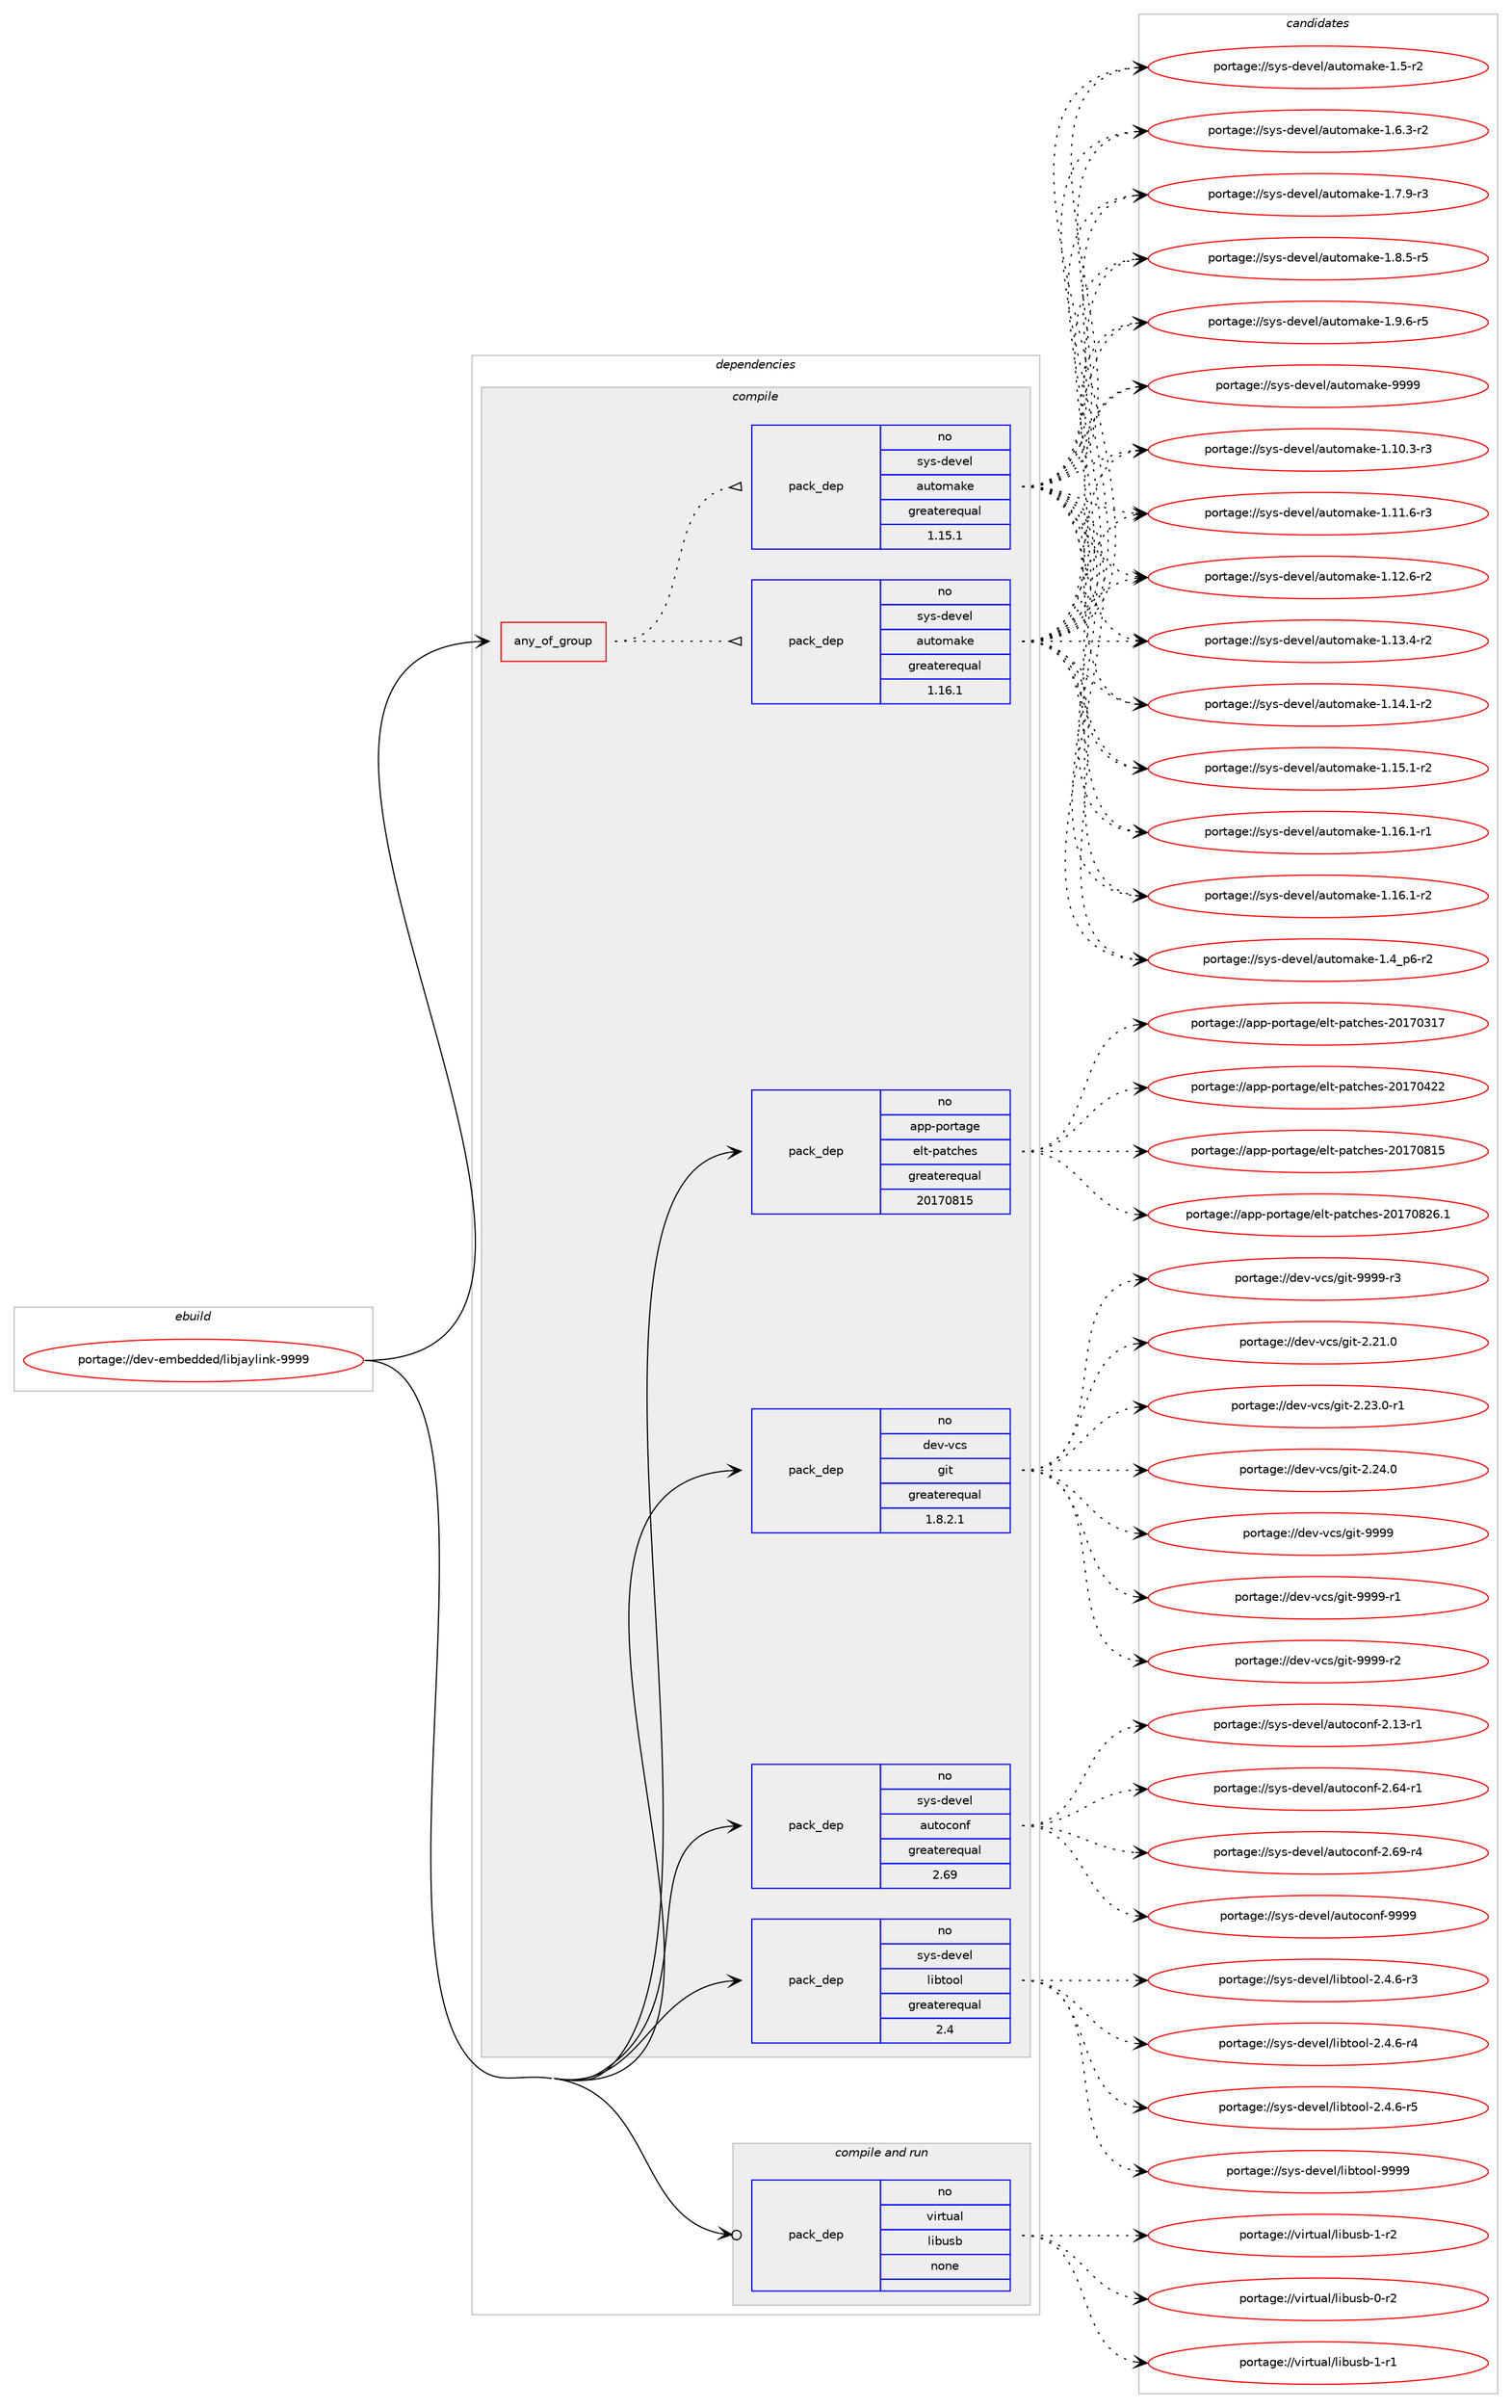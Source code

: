 digraph prolog {

# *************
# Graph options
# *************

newrank=true;
concentrate=true;
compound=true;
graph [rankdir=LR,fontname=Helvetica,fontsize=10,ranksep=1.5];#, ranksep=2.5, nodesep=0.2];
edge  [arrowhead=vee];
node  [fontname=Helvetica,fontsize=10];

# **********
# The ebuild
# **********

subgraph cluster_leftcol {
color=gray;
rank=same;
label=<<i>ebuild</i>>;
id [label="portage://dev-embedded/libjaylink-9999", color=red, width=4, href="../dev-embedded/libjaylink-9999.svg"];
}

# ****************
# The dependencies
# ****************

subgraph cluster_midcol {
color=gray;
label=<<i>dependencies</i>>;
subgraph cluster_compile {
fillcolor="#eeeeee";
style=filled;
label=<<i>compile</i>>;
subgraph any1260 {
dependency59555 [label=<<TABLE BORDER="0" CELLBORDER="1" CELLSPACING="0" CELLPADDING="4"><TR><TD CELLPADDING="10">any_of_group</TD></TR></TABLE>>, shape=none, color=red];subgraph pack44421 {
dependency59556 [label=<<TABLE BORDER="0" CELLBORDER="1" CELLSPACING="0" CELLPADDING="4" WIDTH="220"><TR><TD ROWSPAN="6" CELLPADDING="30">pack_dep</TD></TR><TR><TD WIDTH="110">no</TD></TR><TR><TD>sys-devel</TD></TR><TR><TD>automake</TD></TR><TR><TD>greaterequal</TD></TR><TR><TD>1.16.1</TD></TR></TABLE>>, shape=none, color=blue];
}
dependency59555:e -> dependency59556:w [weight=20,style="dotted",arrowhead="oinv"];
subgraph pack44422 {
dependency59557 [label=<<TABLE BORDER="0" CELLBORDER="1" CELLSPACING="0" CELLPADDING="4" WIDTH="220"><TR><TD ROWSPAN="6" CELLPADDING="30">pack_dep</TD></TR><TR><TD WIDTH="110">no</TD></TR><TR><TD>sys-devel</TD></TR><TR><TD>automake</TD></TR><TR><TD>greaterequal</TD></TR><TR><TD>1.15.1</TD></TR></TABLE>>, shape=none, color=blue];
}
dependency59555:e -> dependency59557:w [weight=20,style="dotted",arrowhead="oinv"];
}
id:e -> dependency59555:w [weight=20,style="solid",arrowhead="vee"];
subgraph pack44423 {
dependency59558 [label=<<TABLE BORDER="0" CELLBORDER="1" CELLSPACING="0" CELLPADDING="4" WIDTH="220"><TR><TD ROWSPAN="6" CELLPADDING="30">pack_dep</TD></TR><TR><TD WIDTH="110">no</TD></TR><TR><TD>app-portage</TD></TR><TR><TD>elt-patches</TD></TR><TR><TD>greaterequal</TD></TR><TR><TD>20170815</TD></TR></TABLE>>, shape=none, color=blue];
}
id:e -> dependency59558:w [weight=20,style="solid",arrowhead="vee"];
subgraph pack44424 {
dependency59559 [label=<<TABLE BORDER="0" CELLBORDER="1" CELLSPACING="0" CELLPADDING="4" WIDTH="220"><TR><TD ROWSPAN="6" CELLPADDING="30">pack_dep</TD></TR><TR><TD WIDTH="110">no</TD></TR><TR><TD>dev-vcs</TD></TR><TR><TD>git</TD></TR><TR><TD>greaterequal</TD></TR><TR><TD>1.8.2.1</TD></TR></TABLE>>, shape=none, color=blue];
}
id:e -> dependency59559:w [weight=20,style="solid",arrowhead="vee"];
subgraph pack44425 {
dependency59560 [label=<<TABLE BORDER="0" CELLBORDER="1" CELLSPACING="0" CELLPADDING="4" WIDTH="220"><TR><TD ROWSPAN="6" CELLPADDING="30">pack_dep</TD></TR><TR><TD WIDTH="110">no</TD></TR><TR><TD>sys-devel</TD></TR><TR><TD>autoconf</TD></TR><TR><TD>greaterequal</TD></TR><TR><TD>2.69</TD></TR></TABLE>>, shape=none, color=blue];
}
id:e -> dependency59560:w [weight=20,style="solid",arrowhead="vee"];
subgraph pack44426 {
dependency59561 [label=<<TABLE BORDER="0" CELLBORDER="1" CELLSPACING="0" CELLPADDING="4" WIDTH="220"><TR><TD ROWSPAN="6" CELLPADDING="30">pack_dep</TD></TR><TR><TD WIDTH="110">no</TD></TR><TR><TD>sys-devel</TD></TR><TR><TD>libtool</TD></TR><TR><TD>greaterequal</TD></TR><TR><TD>2.4</TD></TR></TABLE>>, shape=none, color=blue];
}
id:e -> dependency59561:w [weight=20,style="solid",arrowhead="vee"];
}
subgraph cluster_compileandrun {
fillcolor="#eeeeee";
style=filled;
label=<<i>compile and run</i>>;
subgraph pack44427 {
dependency59562 [label=<<TABLE BORDER="0" CELLBORDER="1" CELLSPACING="0" CELLPADDING="4" WIDTH="220"><TR><TD ROWSPAN="6" CELLPADDING="30">pack_dep</TD></TR><TR><TD WIDTH="110">no</TD></TR><TR><TD>virtual</TD></TR><TR><TD>libusb</TD></TR><TR><TD>none</TD></TR><TR><TD></TD></TR></TABLE>>, shape=none, color=blue];
}
id:e -> dependency59562:w [weight=20,style="solid",arrowhead="odotvee"];
}
subgraph cluster_run {
fillcolor="#eeeeee";
style=filled;
label=<<i>run</i>>;
}
}

# **************
# The candidates
# **************

subgraph cluster_choices {
rank=same;
color=gray;
label=<<i>candidates</i>>;

subgraph choice44421 {
color=black;
nodesep=1;
choiceportage11512111545100101118101108479711711611110997107101454946494846514511451 [label="portage://sys-devel/automake-1.10.3-r3", color=red, width=4,href="../sys-devel/automake-1.10.3-r3.svg"];
choiceportage11512111545100101118101108479711711611110997107101454946494946544511451 [label="portage://sys-devel/automake-1.11.6-r3", color=red, width=4,href="../sys-devel/automake-1.11.6-r3.svg"];
choiceportage11512111545100101118101108479711711611110997107101454946495046544511450 [label="portage://sys-devel/automake-1.12.6-r2", color=red, width=4,href="../sys-devel/automake-1.12.6-r2.svg"];
choiceportage11512111545100101118101108479711711611110997107101454946495146524511450 [label="portage://sys-devel/automake-1.13.4-r2", color=red, width=4,href="../sys-devel/automake-1.13.4-r2.svg"];
choiceportage11512111545100101118101108479711711611110997107101454946495246494511450 [label="portage://sys-devel/automake-1.14.1-r2", color=red, width=4,href="../sys-devel/automake-1.14.1-r2.svg"];
choiceportage11512111545100101118101108479711711611110997107101454946495346494511450 [label="portage://sys-devel/automake-1.15.1-r2", color=red, width=4,href="../sys-devel/automake-1.15.1-r2.svg"];
choiceportage11512111545100101118101108479711711611110997107101454946495446494511449 [label="portage://sys-devel/automake-1.16.1-r1", color=red, width=4,href="../sys-devel/automake-1.16.1-r1.svg"];
choiceportage11512111545100101118101108479711711611110997107101454946495446494511450 [label="portage://sys-devel/automake-1.16.1-r2", color=red, width=4,href="../sys-devel/automake-1.16.1-r2.svg"];
choiceportage115121115451001011181011084797117116111109971071014549465295112544511450 [label="portage://sys-devel/automake-1.4_p6-r2", color=red, width=4,href="../sys-devel/automake-1.4_p6-r2.svg"];
choiceportage11512111545100101118101108479711711611110997107101454946534511450 [label="portage://sys-devel/automake-1.5-r2", color=red, width=4,href="../sys-devel/automake-1.5-r2.svg"];
choiceportage115121115451001011181011084797117116111109971071014549465446514511450 [label="portage://sys-devel/automake-1.6.3-r2", color=red, width=4,href="../sys-devel/automake-1.6.3-r2.svg"];
choiceportage115121115451001011181011084797117116111109971071014549465546574511451 [label="portage://sys-devel/automake-1.7.9-r3", color=red, width=4,href="../sys-devel/automake-1.7.9-r3.svg"];
choiceportage115121115451001011181011084797117116111109971071014549465646534511453 [label="portage://sys-devel/automake-1.8.5-r5", color=red, width=4,href="../sys-devel/automake-1.8.5-r5.svg"];
choiceportage115121115451001011181011084797117116111109971071014549465746544511453 [label="portage://sys-devel/automake-1.9.6-r5", color=red, width=4,href="../sys-devel/automake-1.9.6-r5.svg"];
choiceportage115121115451001011181011084797117116111109971071014557575757 [label="portage://sys-devel/automake-9999", color=red, width=4,href="../sys-devel/automake-9999.svg"];
dependency59556:e -> choiceportage11512111545100101118101108479711711611110997107101454946494846514511451:w [style=dotted,weight="100"];
dependency59556:e -> choiceportage11512111545100101118101108479711711611110997107101454946494946544511451:w [style=dotted,weight="100"];
dependency59556:e -> choiceportage11512111545100101118101108479711711611110997107101454946495046544511450:w [style=dotted,weight="100"];
dependency59556:e -> choiceportage11512111545100101118101108479711711611110997107101454946495146524511450:w [style=dotted,weight="100"];
dependency59556:e -> choiceportage11512111545100101118101108479711711611110997107101454946495246494511450:w [style=dotted,weight="100"];
dependency59556:e -> choiceportage11512111545100101118101108479711711611110997107101454946495346494511450:w [style=dotted,weight="100"];
dependency59556:e -> choiceportage11512111545100101118101108479711711611110997107101454946495446494511449:w [style=dotted,weight="100"];
dependency59556:e -> choiceportage11512111545100101118101108479711711611110997107101454946495446494511450:w [style=dotted,weight="100"];
dependency59556:e -> choiceportage115121115451001011181011084797117116111109971071014549465295112544511450:w [style=dotted,weight="100"];
dependency59556:e -> choiceportage11512111545100101118101108479711711611110997107101454946534511450:w [style=dotted,weight="100"];
dependency59556:e -> choiceportage115121115451001011181011084797117116111109971071014549465446514511450:w [style=dotted,weight="100"];
dependency59556:e -> choiceportage115121115451001011181011084797117116111109971071014549465546574511451:w [style=dotted,weight="100"];
dependency59556:e -> choiceportage115121115451001011181011084797117116111109971071014549465646534511453:w [style=dotted,weight="100"];
dependency59556:e -> choiceportage115121115451001011181011084797117116111109971071014549465746544511453:w [style=dotted,weight="100"];
dependency59556:e -> choiceportage115121115451001011181011084797117116111109971071014557575757:w [style=dotted,weight="100"];
}
subgraph choice44422 {
color=black;
nodesep=1;
choiceportage11512111545100101118101108479711711611110997107101454946494846514511451 [label="portage://sys-devel/automake-1.10.3-r3", color=red, width=4,href="../sys-devel/automake-1.10.3-r3.svg"];
choiceportage11512111545100101118101108479711711611110997107101454946494946544511451 [label="portage://sys-devel/automake-1.11.6-r3", color=red, width=4,href="../sys-devel/automake-1.11.6-r3.svg"];
choiceportage11512111545100101118101108479711711611110997107101454946495046544511450 [label="portage://sys-devel/automake-1.12.6-r2", color=red, width=4,href="../sys-devel/automake-1.12.6-r2.svg"];
choiceportage11512111545100101118101108479711711611110997107101454946495146524511450 [label="portage://sys-devel/automake-1.13.4-r2", color=red, width=4,href="../sys-devel/automake-1.13.4-r2.svg"];
choiceportage11512111545100101118101108479711711611110997107101454946495246494511450 [label="portage://sys-devel/automake-1.14.1-r2", color=red, width=4,href="../sys-devel/automake-1.14.1-r2.svg"];
choiceportage11512111545100101118101108479711711611110997107101454946495346494511450 [label="portage://sys-devel/automake-1.15.1-r2", color=red, width=4,href="../sys-devel/automake-1.15.1-r2.svg"];
choiceportage11512111545100101118101108479711711611110997107101454946495446494511449 [label="portage://sys-devel/automake-1.16.1-r1", color=red, width=4,href="../sys-devel/automake-1.16.1-r1.svg"];
choiceportage11512111545100101118101108479711711611110997107101454946495446494511450 [label="portage://sys-devel/automake-1.16.1-r2", color=red, width=4,href="../sys-devel/automake-1.16.1-r2.svg"];
choiceportage115121115451001011181011084797117116111109971071014549465295112544511450 [label="portage://sys-devel/automake-1.4_p6-r2", color=red, width=4,href="../sys-devel/automake-1.4_p6-r2.svg"];
choiceportage11512111545100101118101108479711711611110997107101454946534511450 [label="portage://sys-devel/automake-1.5-r2", color=red, width=4,href="../sys-devel/automake-1.5-r2.svg"];
choiceportage115121115451001011181011084797117116111109971071014549465446514511450 [label="portage://sys-devel/automake-1.6.3-r2", color=red, width=4,href="../sys-devel/automake-1.6.3-r2.svg"];
choiceportage115121115451001011181011084797117116111109971071014549465546574511451 [label="portage://sys-devel/automake-1.7.9-r3", color=red, width=4,href="../sys-devel/automake-1.7.9-r3.svg"];
choiceportage115121115451001011181011084797117116111109971071014549465646534511453 [label="portage://sys-devel/automake-1.8.5-r5", color=red, width=4,href="../sys-devel/automake-1.8.5-r5.svg"];
choiceportage115121115451001011181011084797117116111109971071014549465746544511453 [label="portage://sys-devel/automake-1.9.6-r5", color=red, width=4,href="../sys-devel/automake-1.9.6-r5.svg"];
choiceportage115121115451001011181011084797117116111109971071014557575757 [label="portage://sys-devel/automake-9999", color=red, width=4,href="../sys-devel/automake-9999.svg"];
dependency59557:e -> choiceportage11512111545100101118101108479711711611110997107101454946494846514511451:w [style=dotted,weight="100"];
dependency59557:e -> choiceportage11512111545100101118101108479711711611110997107101454946494946544511451:w [style=dotted,weight="100"];
dependency59557:e -> choiceportage11512111545100101118101108479711711611110997107101454946495046544511450:w [style=dotted,weight="100"];
dependency59557:e -> choiceportage11512111545100101118101108479711711611110997107101454946495146524511450:w [style=dotted,weight="100"];
dependency59557:e -> choiceportage11512111545100101118101108479711711611110997107101454946495246494511450:w [style=dotted,weight="100"];
dependency59557:e -> choiceportage11512111545100101118101108479711711611110997107101454946495346494511450:w [style=dotted,weight="100"];
dependency59557:e -> choiceportage11512111545100101118101108479711711611110997107101454946495446494511449:w [style=dotted,weight="100"];
dependency59557:e -> choiceportage11512111545100101118101108479711711611110997107101454946495446494511450:w [style=dotted,weight="100"];
dependency59557:e -> choiceportage115121115451001011181011084797117116111109971071014549465295112544511450:w [style=dotted,weight="100"];
dependency59557:e -> choiceportage11512111545100101118101108479711711611110997107101454946534511450:w [style=dotted,weight="100"];
dependency59557:e -> choiceportage115121115451001011181011084797117116111109971071014549465446514511450:w [style=dotted,weight="100"];
dependency59557:e -> choiceportage115121115451001011181011084797117116111109971071014549465546574511451:w [style=dotted,weight="100"];
dependency59557:e -> choiceportage115121115451001011181011084797117116111109971071014549465646534511453:w [style=dotted,weight="100"];
dependency59557:e -> choiceportage115121115451001011181011084797117116111109971071014549465746544511453:w [style=dotted,weight="100"];
dependency59557:e -> choiceportage115121115451001011181011084797117116111109971071014557575757:w [style=dotted,weight="100"];
}
subgraph choice44423 {
color=black;
nodesep=1;
choiceportage97112112451121111141169710310147101108116451129711699104101115455048495548514955 [label="portage://app-portage/elt-patches-20170317", color=red, width=4,href="../app-portage/elt-patches-20170317.svg"];
choiceportage97112112451121111141169710310147101108116451129711699104101115455048495548525050 [label="portage://app-portage/elt-patches-20170422", color=red, width=4,href="../app-portage/elt-patches-20170422.svg"];
choiceportage97112112451121111141169710310147101108116451129711699104101115455048495548564953 [label="portage://app-portage/elt-patches-20170815", color=red, width=4,href="../app-portage/elt-patches-20170815.svg"];
choiceportage971121124511211111411697103101471011081164511297116991041011154550484955485650544649 [label="portage://app-portage/elt-patches-20170826.1", color=red, width=4,href="../app-portage/elt-patches-20170826.1.svg"];
dependency59558:e -> choiceportage97112112451121111141169710310147101108116451129711699104101115455048495548514955:w [style=dotted,weight="100"];
dependency59558:e -> choiceportage97112112451121111141169710310147101108116451129711699104101115455048495548525050:w [style=dotted,weight="100"];
dependency59558:e -> choiceportage97112112451121111141169710310147101108116451129711699104101115455048495548564953:w [style=dotted,weight="100"];
dependency59558:e -> choiceportage971121124511211111411697103101471011081164511297116991041011154550484955485650544649:w [style=dotted,weight="100"];
}
subgraph choice44424 {
color=black;
nodesep=1;
choiceportage10010111845118991154710310511645504650494648 [label="portage://dev-vcs/git-2.21.0", color=red, width=4,href="../dev-vcs/git-2.21.0.svg"];
choiceportage100101118451189911547103105116455046505146484511449 [label="portage://dev-vcs/git-2.23.0-r1", color=red, width=4,href="../dev-vcs/git-2.23.0-r1.svg"];
choiceportage10010111845118991154710310511645504650524648 [label="portage://dev-vcs/git-2.24.0", color=red, width=4,href="../dev-vcs/git-2.24.0.svg"];
choiceportage1001011184511899115471031051164557575757 [label="portage://dev-vcs/git-9999", color=red, width=4,href="../dev-vcs/git-9999.svg"];
choiceportage10010111845118991154710310511645575757574511449 [label="portage://dev-vcs/git-9999-r1", color=red, width=4,href="../dev-vcs/git-9999-r1.svg"];
choiceportage10010111845118991154710310511645575757574511450 [label="portage://dev-vcs/git-9999-r2", color=red, width=4,href="../dev-vcs/git-9999-r2.svg"];
choiceportage10010111845118991154710310511645575757574511451 [label="portage://dev-vcs/git-9999-r3", color=red, width=4,href="../dev-vcs/git-9999-r3.svg"];
dependency59559:e -> choiceportage10010111845118991154710310511645504650494648:w [style=dotted,weight="100"];
dependency59559:e -> choiceportage100101118451189911547103105116455046505146484511449:w [style=dotted,weight="100"];
dependency59559:e -> choiceportage10010111845118991154710310511645504650524648:w [style=dotted,weight="100"];
dependency59559:e -> choiceportage1001011184511899115471031051164557575757:w [style=dotted,weight="100"];
dependency59559:e -> choiceportage10010111845118991154710310511645575757574511449:w [style=dotted,weight="100"];
dependency59559:e -> choiceportage10010111845118991154710310511645575757574511450:w [style=dotted,weight="100"];
dependency59559:e -> choiceportage10010111845118991154710310511645575757574511451:w [style=dotted,weight="100"];
}
subgraph choice44425 {
color=black;
nodesep=1;
choiceportage1151211154510010111810110847971171161119911111010245504649514511449 [label="portage://sys-devel/autoconf-2.13-r1", color=red, width=4,href="../sys-devel/autoconf-2.13-r1.svg"];
choiceportage1151211154510010111810110847971171161119911111010245504654524511449 [label="portage://sys-devel/autoconf-2.64-r1", color=red, width=4,href="../sys-devel/autoconf-2.64-r1.svg"];
choiceportage1151211154510010111810110847971171161119911111010245504654574511452 [label="portage://sys-devel/autoconf-2.69-r4", color=red, width=4,href="../sys-devel/autoconf-2.69-r4.svg"];
choiceportage115121115451001011181011084797117116111991111101024557575757 [label="portage://sys-devel/autoconf-9999", color=red, width=4,href="../sys-devel/autoconf-9999.svg"];
dependency59560:e -> choiceportage1151211154510010111810110847971171161119911111010245504649514511449:w [style=dotted,weight="100"];
dependency59560:e -> choiceportage1151211154510010111810110847971171161119911111010245504654524511449:w [style=dotted,weight="100"];
dependency59560:e -> choiceportage1151211154510010111810110847971171161119911111010245504654574511452:w [style=dotted,weight="100"];
dependency59560:e -> choiceportage115121115451001011181011084797117116111991111101024557575757:w [style=dotted,weight="100"];
}
subgraph choice44426 {
color=black;
nodesep=1;
choiceportage1151211154510010111810110847108105981161111111084550465246544511451 [label="portage://sys-devel/libtool-2.4.6-r3", color=red, width=4,href="../sys-devel/libtool-2.4.6-r3.svg"];
choiceportage1151211154510010111810110847108105981161111111084550465246544511452 [label="portage://sys-devel/libtool-2.4.6-r4", color=red, width=4,href="../sys-devel/libtool-2.4.6-r4.svg"];
choiceportage1151211154510010111810110847108105981161111111084550465246544511453 [label="portage://sys-devel/libtool-2.4.6-r5", color=red, width=4,href="../sys-devel/libtool-2.4.6-r5.svg"];
choiceportage1151211154510010111810110847108105981161111111084557575757 [label="portage://sys-devel/libtool-9999", color=red, width=4,href="../sys-devel/libtool-9999.svg"];
dependency59561:e -> choiceportage1151211154510010111810110847108105981161111111084550465246544511451:w [style=dotted,weight="100"];
dependency59561:e -> choiceportage1151211154510010111810110847108105981161111111084550465246544511452:w [style=dotted,weight="100"];
dependency59561:e -> choiceportage1151211154510010111810110847108105981161111111084550465246544511453:w [style=dotted,weight="100"];
dependency59561:e -> choiceportage1151211154510010111810110847108105981161111111084557575757:w [style=dotted,weight="100"];
}
subgraph choice44427 {
color=black;
nodesep=1;
choiceportage1181051141161179710847108105981171159845484511450 [label="portage://virtual/libusb-0-r2", color=red, width=4,href="../virtual/libusb-0-r2.svg"];
choiceportage1181051141161179710847108105981171159845494511449 [label="portage://virtual/libusb-1-r1", color=red, width=4,href="../virtual/libusb-1-r1.svg"];
choiceportage1181051141161179710847108105981171159845494511450 [label="portage://virtual/libusb-1-r2", color=red, width=4,href="../virtual/libusb-1-r2.svg"];
dependency59562:e -> choiceportage1181051141161179710847108105981171159845484511450:w [style=dotted,weight="100"];
dependency59562:e -> choiceportage1181051141161179710847108105981171159845494511449:w [style=dotted,weight="100"];
dependency59562:e -> choiceportage1181051141161179710847108105981171159845494511450:w [style=dotted,weight="100"];
}
}

}
